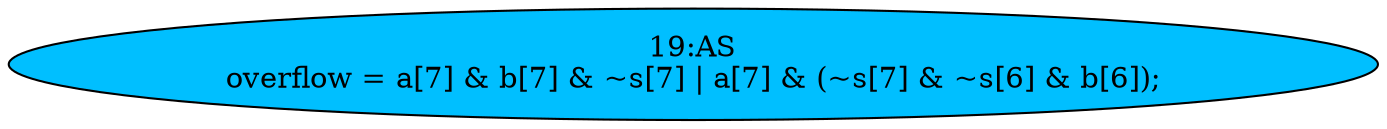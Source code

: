 strict digraph "" {
	node [label="\N"];
	"19:AS"	[ast="<pyverilog.vparser.ast.Assign object at 0x7f524bca64d0>",
		def_var="['overflow']",
		fillcolor=deepskyblue,
		label="19:AS
overflow = a[7] & b[7] & ~s[7] | a[7] & (~s[7] & ~s[6] & b[6]);",
		statements="[]",
		style=filled,
		typ=Assign,
		use_var="['a', 'b', 's', 'a', 's', 's', 'b']"];
}
